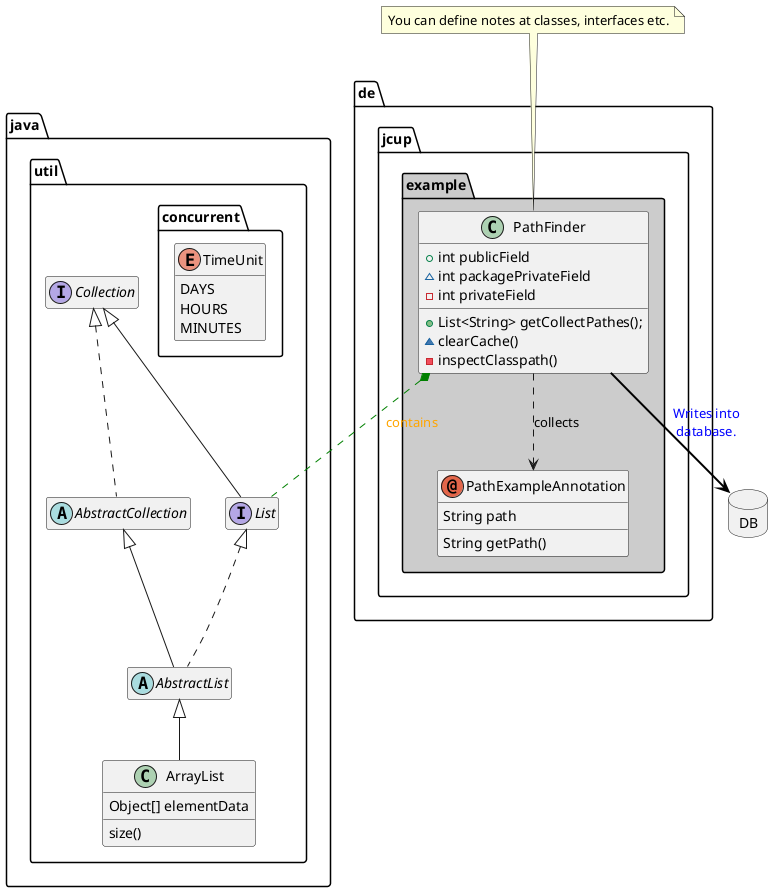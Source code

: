 @startuml

'Hide empty parts:
hide empty fields
hide empty methods

'You can find more examles at https://plantuml.com/class-diagram


package java.util {

    interface Collection
    interface List extends Collection

    abstract class AbstractList extends AbstractCollection implements List
    abstract AbstractCollection  implements Collection
    
    class ArrayList extends AbstractList{
      Object[] elementData
      size()
    }
    package java.util.concurrent {
        enum TimeUnit {
          DAYS
          HOURS
          MINUTES
        }
    }
}

package de.jcup.example #cccccc { 
    
    annotation PathExampleAnnotation {
      String path
      String getPath()
    }
    
    class PathFinder{
        + int publicField
        ~ int packagePrivateField
        - int privateField
        
        + List<String> getCollectPathes();
        ~ clearCache()
        - inspectClasspath()
    }
    
}
database DB {

}
PathFinder *-- List #line:green;line.dashed;text:orange : contains 
PathFinder ..> PathExampleAnnotation : collects

PathFinder --> DB #line:black;line.bold;text:blue : "Writes into\ndatabase."

note top of PathFinder
    You can define notes at classes, interfaces etc.
end note

@enduml

